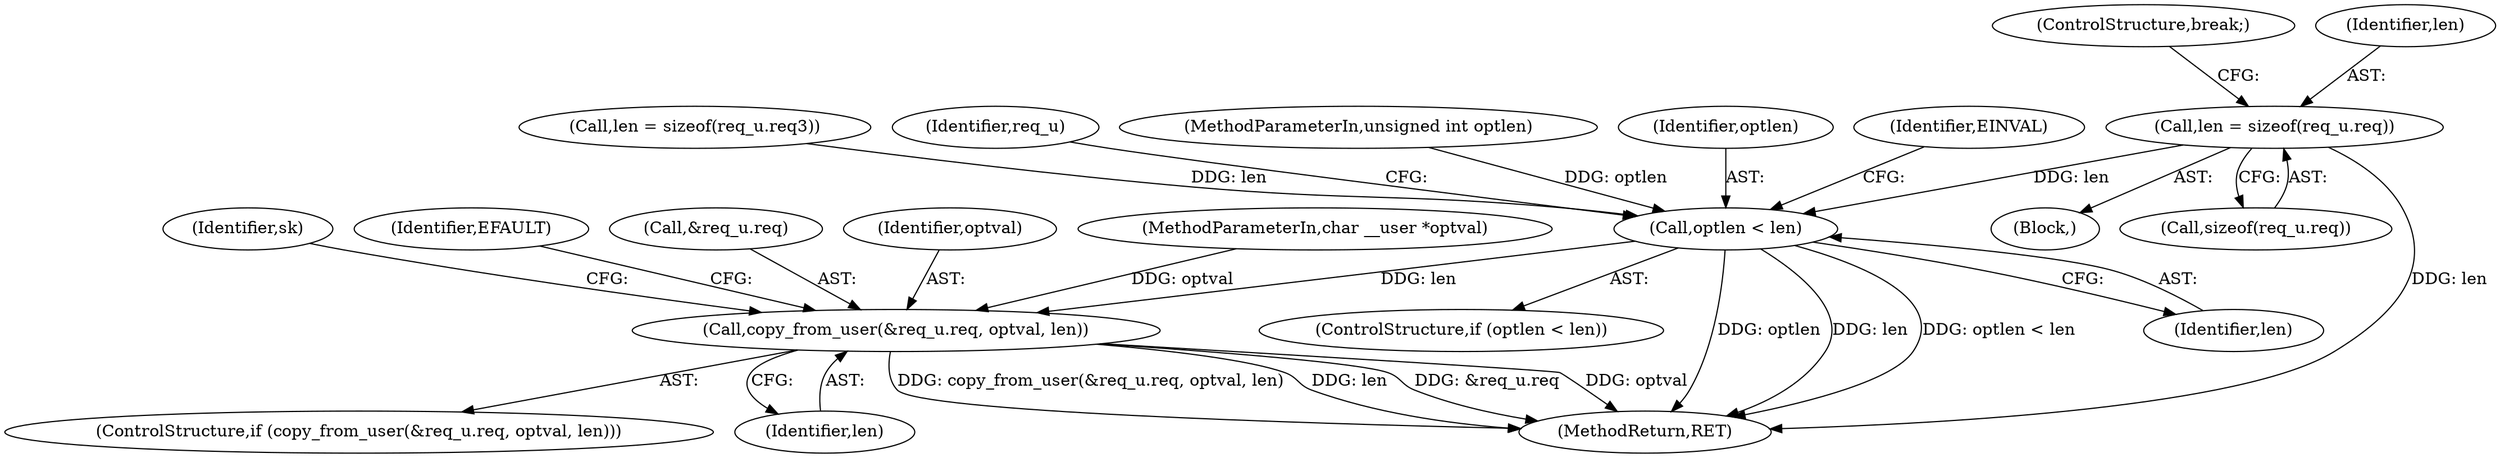 digraph "0_linux_84ac7260236a49c79eede91617700174c2c19b0c_0@API" {
"1000203" [label="(Call,len = sizeof(req_u.req))"];
"1000220" [label="(Call,optlen < len)"];
"1000227" [label="(Call,copy_from_user(&req_u.req, optval, len))"];
"1000209" [label="(ControlStructure,break;)"];
"1000227" [label="(Call,copy_from_user(&req_u.req, optval, len))"];
"1000204" [label="(Identifier,len)"];
"1000226" [label="(ControlStructure,if (copy_from_user(&req_u.req, optval, len)))"];
"1000239" [label="(Identifier,sk)"];
"1000220" [label="(Call,optlen < len)"];
"1000200" [label="(Block,)"];
"1000203" [label="(Call,len = sizeof(req_u.req))"];
"1000212" [label="(Call,len = sizeof(req_u.req3))"];
"1000230" [label="(Identifier,req_u)"];
"1000105" [label="(MethodParameterIn,unsigned int optlen)"];
"1000219" [label="(ControlStructure,if (optlen < len))"];
"1000205" [label="(Call,sizeof(req_u.req))"];
"1000236" [label="(Identifier,EFAULT)"];
"1000233" [label="(Identifier,len)"];
"1000221" [label="(Identifier,optlen)"];
"1000228" [label="(Call,&req_u.req)"];
"1000232" [label="(Identifier,optval)"];
"1000225" [label="(Identifier,EINVAL)"];
"1000683" [label="(MethodReturn,RET)"];
"1000222" [label="(Identifier,len)"];
"1000104" [label="(MethodParameterIn,char __user *optval)"];
"1000203" -> "1000200"  [label="AST: "];
"1000203" -> "1000205"  [label="CFG: "];
"1000204" -> "1000203"  [label="AST: "];
"1000205" -> "1000203"  [label="AST: "];
"1000209" -> "1000203"  [label="CFG: "];
"1000203" -> "1000683"  [label="DDG: len"];
"1000203" -> "1000220"  [label="DDG: len"];
"1000220" -> "1000219"  [label="AST: "];
"1000220" -> "1000222"  [label="CFG: "];
"1000221" -> "1000220"  [label="AST: "];
"1000222" -> "1000220"  [label="AST: "];
"1000225" -> "1000220"  [label="CFG: "];
"1000230" -> "1000220"  [label="CFG: "];
"1000220" -> "1000683"  [label="DDG: optlen"];
"1000220" -> "1000683"  [label="DDG: len"];
"1000220" -> "1000683"  [label="DDG: optlen < len"];
"1000105" -> "1000220"  [label="DDG: optlen"];
"1000212" -> "1000220"  [label="DDG: len"];
"1000220" -> "1000227"  [label="DDG: len"];
"1000227" -> "1000226"  [label="AST: "];
"1000227" -> "1000233"  [label="CFG: "];
"1000228" -> "1000227"  [label="AST: "];
"1000232" -> "1000227"  [label="AST: "];
"1000233" -> "1000227"  [label="AST: "];
"1000236" -> "1000227"  [label="CFG: "];
"1000239" -> "1000227"  [label="CFG: "];
"1000227" -> "1000683"  [label="DDG: copy_from_user(&req_u.req, optval, len)"];
"1000227" -> "1000683"  [label="DDG: len"];
"1000227" -> "1000683"  [label="DDG: &req_u.req"];
"1000227" -> "1000683"  [label="DDG: optval"];
"1000104" -> "1000227"  [label="DDG: optval"];
}
